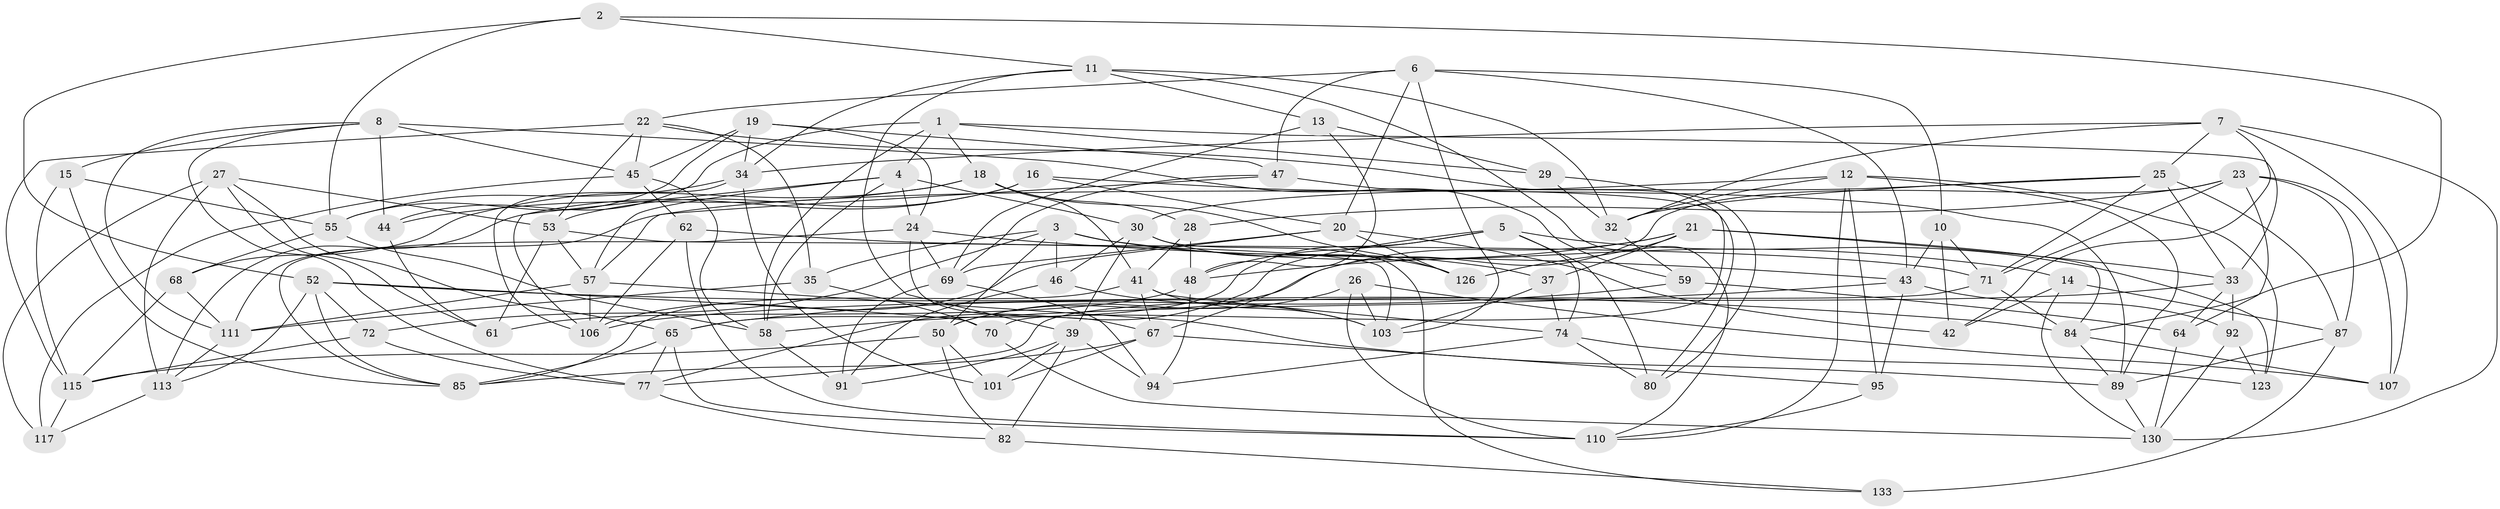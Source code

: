 // Generated by graph-tools (version 1.1) at 2025/24/03/03/25 07:24:30]
// undirected, 84 vertices, 216 edges
graph export_dot {
graph [start="1"]
  node [color=gray90,style=filled];
  1 [super="+135"];
  2;
  3 [super="+49"];
  4 [super="+102"];
  5 [super="+90"];
  6 [super="+9"];
  7 [super="+97"];
  8 [super="+17"];
  10;
  11 [super="+86"];
  12 [super="+40"];
  13;
  14;
  15;
  16;
  18 [super="+31"];
  19 [super="+79"];
  20 [super="+78"];
  21 [super="+51"];
  22 [super="+83"];
  23 [super="+54"];
  24 [super="+116"];
  25 [super="+125"];
  26;
  27 [super="+96"];
  28;
  29;
  30 [super="+38"];
  32 [super="+93"];
  33 [super="+36"];
  34 [super="+109"];
  35;
  37;
  39 [super="+98"];
  41 [super="+56"];
  42;
  43 [super="+104"];
  44;
  45 [super="+108"];
  46;
  47 [super="+121"];
  48 [super="+66"];
  50 [super="+81"];
  52 [super="+132"];
  53 [super="+76"];
  55 [super="+60"];
  57 [super="+63"];
  58 [super="+73"];
  59;
  61;
  62;
  64;
  65 [super="+75"];
  67 [super="+100"];
  68;
  69 [super="+105"];
  70;
  71 [super="+99"];
  72;
  74 [super="+88"];
  77 [super="+134"];
  80;
  82;
  84 [super="+120"];
  85 [super="+129"];
  87 [super="+127"];
  89 [super="+128"];
  91;
  92;
  94;
  95;
  101;
  103 [super="+122"];
  106 [super="+114"];
  107;
  110 [super="+119"];
  111 [super="+112"];
  113 [super="+118"];
  115 [super="+124"];
  117;
  123;
  126;
  130 [super="+131"];
  133;
  1 -- 44;
  1 -- 18;
  1 -- 58;
  1 -- 4;
  1 -- 29;
  1 -- 33;
  2 -- 84;
  2 -- 11;
  2 -- 52;
  2 -- 55;
  3 -- 46;
  3 -- 72;
  3 -- 35;
  3 -- 50;
  3 -- 37;
  3 -- 14;
  4 -- 57;
  4 -- 24;
  4 -- 58;
  4 -- 30;
  4 -- 106;
  5 -- 74;
  5 -- 77;
  5 -- 80;
  5 -- 65;
  5 -- 123;
  5 -- 48;
  6 -- 43;
  6 -- 22;
  6 -- 47;
  6 -- 10;
  6 -- 20;
  6 -- 103;
  7 -- 107;
  7 -- 130;
  7 -- 32;
  7 -- 25;
  7 -- 42;
  7 -- 34;
  8 -- 45;
  8 -- 59;
  8 -- 111;
  8 -- 44;
  8 -- 77;
  8 -- 15;
  10 -- 71;
  10 -- 43;
  10 -- 42;
  11 -- 32;
  11 -- 34;
  11 -- 13;
  11 -- 39;
  11 -- 110;
  12 -- 32;
  12 -- 111;
  12 -- 95;
  12 -- 89;
  12 -- 123;
  12 -- 110;
  13 -- 48;
  13 -- 29;
  13 -- 69;
  14 -- 42;
  14 -- 87;
  14 -- 130;
  15 -- 85;
  15 -- 55;
  15 -- 115;
  16 -- 20;
  16 -- 89;
  16 -- 113;
  16 -- 53;
  18 -- 68;
  18 -- 126;
  18 -- 41;
  18 -- 28;
  18 -- 44;
  19 -- 55;
  19 -- 24;
  19 -- 34;
  19 -- 45;
  19 -- 47 [weight=2];
  20 -- 106;
  20 -- 42;
  20 -- 69;
  20 -- 126;
  21 -- 126;
  21 -- 48;
  21 -- 33;
  21 -- 37;
  21 -- 84;
  21 -- 50;
  22 -- 115;
  22 -- 53;
  22 -- 80;
  22 -- 35;
  22 -- 45;
  23 -- 28;
  23 -- 87;
  23 -- 67;
  23 -- 64;
  23 -- 107;
  23 -- 71;
  24 -- 69;
  24 -- 43;
  24 -- 67;
  24 -- 85;
  25 -- 71;
  25 -- 32;
  25 -- 33;
  25 -- 30;
  25 -- 87;
  26 -- 107;
  26 -- 50;
  26 -- 110;
  26 -- 103;
  27 -- 113 [weight=2];
  27 -- 65;
  27 -- 117;
  27 -- 61;
  27 -- 53;
  28 -- 41;
  28 -- 48;
  29 -- 70;
  29 -- 32;
  30 -- 39;
  30 -- 46;
  30 -- 126;
  30 -- 133;
  32 -- 59;
  33 -- 92;
  33 -- 64;
  33 -- 106;
  34 -- 101;
  34 -- 106;
  34 -- 55;
  35 -- 70;
  35 -- 111;
  37 -- 74;
  37 -- 103;
  39 -- 94;
  39 -- 82;
  39 -- 91;
  39 -- 101;
  41 -- 103;
  41 -- 74;
  41 -- 67;
  41 -- 85;
  43 -- 95;
  43 -- 58;
  43 -- 92;
  44 -- 61;
  45 -- 117;
  45 -- 62;
  45 -- 58;
  46 -- 103;
  46 -- 91;
  47 -- 69;
  47 -- 80;
  47 -- 57;
  48 -- 94;
  48 -- 61;
  50 -- 101;
  50 -- 115;
  50 -- 82;
  52 -- 72;
  52 -- 113;
  52 -- 85;
  52 -- 70;
  52 -- 84;
  53 -- 57;
  53 -- 61;
  53 -- 103;
  55 -- 68;
  55 -- 58;
  57 -- 89;
  57 -- 111;
  57 -- 106;
  58 -- 91;
  59 -- 64;
  59 -- 65;
  62 -- 110;
  62 -- 106;
  62 -- 71;
  64 -- 130;
  65 -- 110;
  65 -- 85;
  65 -- 77;
  67 -- 101;
  67 -- 95;
  67 -- 85;
  68 -- 111;
  68 -- 115;
  69 -- 91;
  69 -- 94;
  70 -- 130;
  71 -- 84;
  71 -- 77;
  72 -- 77;
  72 -- 115;
  74 -- 94;
  74 -- 80;
  74 -- 123;
  77 -- 82;
  82 -- 133;
  84 -- 89;
  84 -- 107;
  87 -- 133 [weight=2];
  87 -- 89;
  89 -- 130;
  92 -- 123;
  92 -- 130;
  95 -- 110;
  111 -- 113;
  113 -- 117;
  115 -- 117;
}

